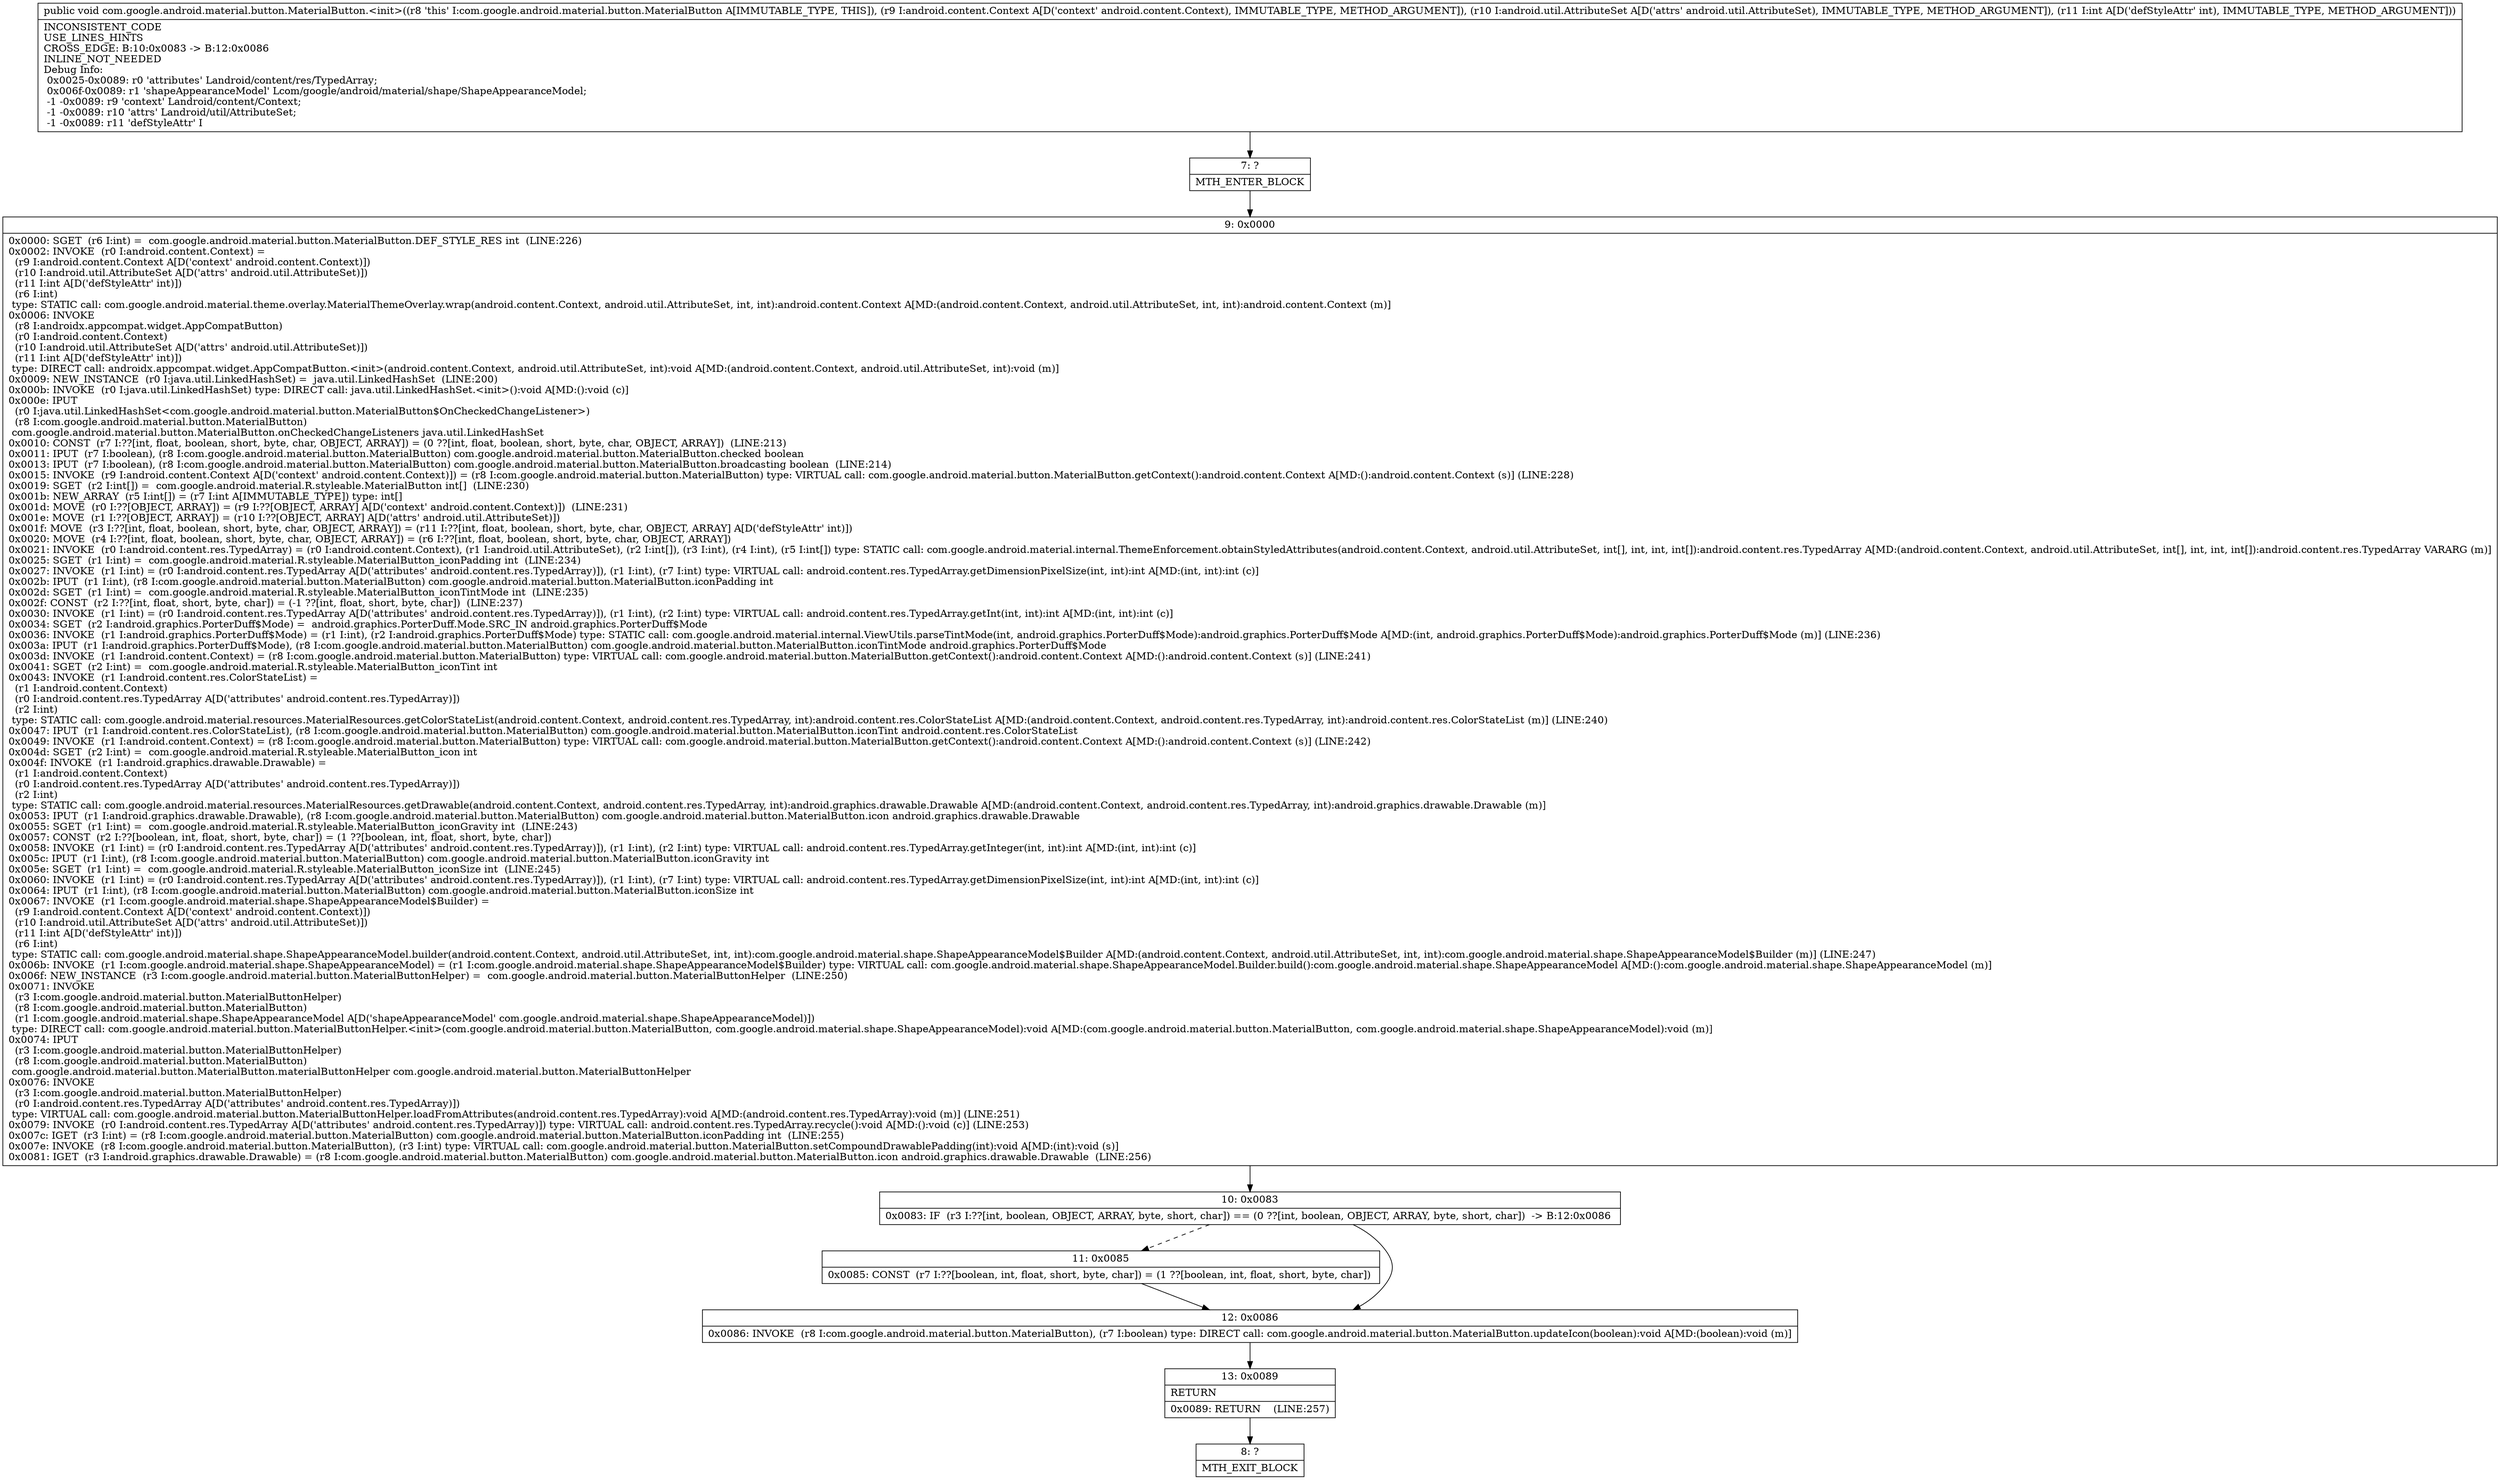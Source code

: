 digraph "CFG forcom.google.android.material.button.MaterialButton.\<init\>(Landroid\/content\/Context;Landroid\/util\/AttributeSet;I)V" {
Node_7 [shape=record,label="{7\:\ ?|MTH_ENTER_BLOCK\l}"];
Node_9 [shape=record,label="{9\:\ 0x0000|0x0000: SGET  (r6 I:int) =  com.google.android.material.button.MaterialButton.DEF_STYLE_RES int  (LINE:226)\l0x0002: INVOKE  (r0 I:android.content.Context) = \l  (r9 I:android.content.Context A[D('context' android.content.Context)])\l  (r10 I:android.util.AttributeSet A[D('attrs' android.util.AttributeSet)])\l  (r11 I:int A[D('defStyleAttr' int)])\l  (r6 I:int)\l type: STATIC call: com.google.android.material.theme.overlay.MaterialThemeOverlay.wrap(android.content.Context, android.util.AttributeSet, int, int):android.content.Context A[MD:(android.content.Context, android.util.AttributeSet, int, int):android.content.Context (m)]\l0x0006: INVOKE  \l  (r8 I:androidx.appcompat.widget.AppCompatButton)\l  (r0 I:android.content.Context)\l  (r10 I:android.util.AttributeSet A[D('attrs' android.util.AttributeSet)])\l  (r11 I:int A[D('defStyleAttr' int)])\l type: DIRECT call: androidx.appcompat.widget.AppCompatButton.\<init\>(android.content.Context, android.util.AttributeSet, int):void A[MD:(android.content.Context, android.util.AttributeSet, int):void (m)]\l0x0009: NEW_INSTANCE  (r0 I:java.util.LinkedHashSet) =  java.util.LinkedHashSet  (LINE:200)\l0x000b: INVOKE  (r0 I:java.util.LinkedHashSet) type: DIRECT call: java.util.LinkedHashSet.\<init\>():void A[MD:():void (c)]\l0x000e: IPUT  \l  (r0 I:java.util.LinkedHashSet\<com.google.android.material.button.MaterialButton$OnCheckedChangeListener\>)\l  (r8 I:com.google.android.material.button.MaterialButton)\l com.google.android.material.button.MaterialButton.onCheckedChangeListeners java.util.LinkedHashSet \l0x0010: CONST  (r7 I:??[int, float, boolean, short, byte, char, OBJECT, ARRAY]) = (0 ??[int, float, boolean, short, byte, char, OBJECT, ARRAY])  (LINE:213)\l0x0011: IPUT  (r7 I:boolean), (r8 I:com.google.android.material.button.MaterialButton) com.google.android.material.button.MaterialButton.checked boolean \l0x0013: IPUT  (r7 I:boolean), (r8 I:com.google.android.material.button.MaterialButton) com.google.android.material.button.MaterialButton.broadcasting boolean  (LINE:214)\l0x0015: INVOKE  (r9 I:android.content.Context A[D('context' android.content.Context)]) = (r8 I:com.google.android.material.button.MaterialButton) type: VIRTUAL call: com.google.android.material.button.MaterialButton.getContext():android.content.Context A[MD:():android.content.Context (s)] (LINE:228)\l0x0019: SGET  (r2 I:int[]) =  com.google.android.material.R.styleable.MaterialButton int[]  (LINE:230)\l0x001b: NEW_ARRAY  (r5 I:int[]) = (r7 I:int A[IMMUTABLE_TYPE]) type: int[] \l0x001d: MOVE  (r0 I:??[OBJECT, ARRAY]) = (r9 I:??[OBJECT, ARRAY] A[D('context' android.content.Context)])  (LINE:231)\l0x001e: MOVE  (r1 I:??[OBJECT, ARRAY]) = (r10 I:??[OBJECT, ARRAY] A[D('attrs' android.util.AttributeSet)]) \l0x001f: MOVE  (r3 I:??[int, float, boolean, short, byte, char, OBJECT, ARRAY]) = (r11 I:??[int, float, boolean, short, byte, char, OBJECT, ARRAY] A[D('defStyleAttr' int)]) \l0x0020: MOVE  (r4 I:??[int, float, boolean, short, byte, char, OBJECT, ARRAY]) = (r6 I:??[int, float, boolean, short, byte, char, OBJECT, ARRAY]) \l0x0021: INVOKE  (r0 I:android.content.res.TypedArray) = (r0 I:android.content.Context), (r1 I:android.util.AttributeSet), (r2 I:int[]), (r3 I:int), (r4 I:int), (r5 I:int[]) type: STATIC call: com.google.android.material.internal.ThemeEnforcement.obtainStyledAttributes(android.content.Context, android.util.AttributeSet, int[], int, int, int[]):android.content.res.TypedArray A[MD:(android.content.Context, android.util.AttributeSet, int[], int, int, int[]):android.content.res.TypedArray VARARG (m)]\l0x0025: SGET  (r1 I:int) =  com.google.android.material.R.styleable.MaterialButton_iconPadding int  (LINE:234)\l0x0027: INVOKE  (r1 I:int) = (r0 I:android.content.res.TypedArray A[D('attributes' android.content.res.TypedArray)]), (r1 I:int), (r7 I:int) type: VIRTUAL call: android.content.res.TypedArray.getDimensionPixelSize(int, int):int A[MD:(int, int):int (c)]\l0x002b: IPUT  (r1 I:int), (r8 I:com.google.android.material.button.MaterialButton) com.google.android.material.button.MaterialButton.iconPadding int \l0x002d: SGET  (r1 I:int) =  com.google.android.material.R.styleable.MaterialButton_iconTintMode int  (LINE:235)\l0x002f: CONST  (r2 I:??[int, float, short, byte, char]) = (\-1 ??[int, float, short, byte, char])  (LINE:237)\l0x0030: INVOKE  (r1 I:int) = (r0 I:android.content.res.TypedArray A[D('attributes' android.content.res.TypedArray)]), (r1 I:int), (r2 I:int) type: VIRTUAL call: android.content.res.TypedArray.getInt(int, int):int A[MD:(int, int):int (c)]\l0x0034: SGET  (r2 I:android.graphics.PorterDuff$Mode) =  android.graphics.PorterDuff.Mode.SRC_IN android.graphics.PorterDuff$Mode \l0x0036: INVOKE  (r1 I:android.graphics.PorterDuff$Mode) = (r1 I:int), (r2 I:android.graphics.PorterDuff$Mode) type: STATIC call: com.google.android.material.internal.ViewUtils.parseTintMode(int, android.graphics.PorterDuff$Mode):android.graphics.PorterDuff$Mode A[MD:(int, android.graphics.PorterDuff$Mode):android.graphics.PorterDuff$Mode (m)] (LINE:236)\l0x003a: IPUT  (r1 I:android.graphics.PorterDuff$Mode), (r8 I:com.google.android.material.button.MaterialButton) com.google.android.material.button.MaterialButton.iconTintMode android.graphics.PorterDuff$Mode \l0x003d: INVOKE  (r1 I:android.content.Context) = (r8 I:com.google.android.material.button.MaterialButton) type: VIRTUAL call: com.google.android.material.button.MaterialButton.getContext():android.content.Context A[MD:():android.content.Context (s)] (LINE:241)\l0x0041: SGET  (r2 I:int) =  com.google.android.material.R.styleable.MaterialButton_iconTint int \l0x0043: INVOKE  (r1 I:android.content.res.ColorStateList) = \l  (r1 I:android.content.Context)\l  (r0 I:android.content.res.TypedArray A[D('attributes' android.content.res.TypedArray)])\l  (r2 I:int)\l type: STATIC call: com.google.android.material.resources.MaterialResources.getColorStateList(android.content.Context, android.content.res.TypedArray, int):android.content.res.ColorStateList A[MD:(android.content.Context, android.content.res.TypedArray, int):android.content.res.ColorStateList (m)] (LINE:240)\l0x0047: IPUT  (r1 I:android.content.res.ColorStateList), (r8 I:com.google.android.material.button.MaterialButton) com.google.android.material.button.MaterialButton.iconTint android.content.res.ColorStateList \l0x0049: INVOKE  (r1 I:android.content.Context) = (r8 I:com.google.android.material.button.MaterialButton) type: VIRTUAL call: com.google.android.material.button.MaterialButton.getContext():android.content.Context A[MD:():android.content.Context (s)] (LINE:242)\l0x004d: SGET  (r2 I:int) =  com.google.android.material.R.styleable.MaterialButton_icon int \l0x004f: INVOKE  (r1 I:android.graphics.drawable.Drawable) = \l  (r1 I:android.content.Context)\l  (r0 I:android.content.res.TypedArray A[D('attributes' android.content.res.TypedArray)])\l  (r2 I:int)\l type: STATIC call: com.google.android.material.resources.MaterialResources.getDrawable(android.content.Context, android.content.res.TypedArray, int):android.graphics.drawable.Drawable A[MD:(android.content.Context, android.content.res.TypedArray, int):android.graphics.drawable.Drawable (m)]\l0x0053: IPUT  (r1 I:android.graphics.drawable.Drawable), (r8 I:com.google.android.material.button.MaterialButton) com.google.android.material.button.MaterialButton.icon android.graphics.drawable.Drawable \l0x0055: SGET  (r1 I:int) =  com.google.android.material.R.styleable.MaterialButton_iconGravity int  (LINE:243)\l0x0057: CONST  (r2 I:??[boolean, int, float, short, byte, char]) = (1 ??[boolean, int, float, short, byte, char]) \l0x0058: INVOKE  (r1 I:int) = (r0 I:android.content.res.TypedArray A[D('attributes' android.content.res.TypedArray)]), (r1 I:int), (r2 I:int) type: VIRTUAL call: android.content.res.TypedArray.getInteger(int, int):int A[MD:(int, int):int (c)]\l0x005c: IPUT  (r1 I:int), (r8 I:com.google.android.material.button.MaterialButton) com.google.android.material.button.MaterialButton.iconGravity int \l0x005e: SGET  (r1 I:int) =  com.google.android.material.R.styleable.MaterialButton_iconSize int  (LINE:245)\l0x0060: INVOKE  (r1 I:int) = (r0 I:android.content.res.TypedArray A[D('attributes' android.content.res.TypedArray)]), (r1 I:int), (r7 I:int) type: VIRTUAL call: android.content.res.TypedArray.getDimensionPixelSize(int, int):int A[MD:(int, int):int (c)]\l0x0064: IPUT  (r1 I:int), (r8 I:com.google.android.material.button.MaterialButton) com.google.android.material.button.MaterialButton.iconSize int \l0x0067: INVOKE  (r1 I:com.google.android.material.shape.ShapeAppearanceModel$Builder) = \l  (r9 I:android.content.Context A[D('context' android.content.Context)])\l  (r10 I:android.util.AttributeSet A[D('attrs' android.util.AttributeSet)])\l  (r11 I:int A[D('defStyleAttr' int)])\l  (r6 I:int)\l type: STATIC call: com.google.android.material.shape.ShapeAppearanceModel.builder(android.content.Context, android.util.AttributeSet, int, int):com.google.android.material.shape.ShapeAppearanceModel$Builder A[MD:(android.content.Context, android.util.AttributeSet, int, int):com.google.android.material.shape.ShapeAppearanceModel$Builder (m)] (LINE:247)\l0x006b: INVOKE  (r1 I:com.google.android.material.shape.ShapeAppearanceModel) = (r1 I:com.google.android.material.shape.ShapeAppearanceModel$Builder) type: VIRTUAL call: com.google.android.material.shape.ShapeAppearanceModel.Builder.build():com.google.android.material.shape.ShapeAppearanceModel A[MD:():com.google.android.material.shape.ShapeAppearanceModel (m)]\l0x006f: NEW_INSTANCE  (r3 I:com.google.android.material.button.MaterialButtonHelper) =  com.google.android.material.button.MaterialButtonHelper  (LINE:250)\l0x0071: INVOKE  \l  (r3 I:com.google.android.material.button.MaterialButtonHelper)\l  (r8 I:com.google.android.material.button.MaterialButton)\l  (r1 I:com.google.android.material.shape.ShapeAppearanceModel A[D('shapeAppearanceModel' com.google.android.material.shape.ShapeAppearanceModel)])\l type: DIRECT call: com.google.android.material.button.MaterialButtonHelper.\<init\>(com.google.android.material.button.MaterialButton, com.google.android.material.shape.ShapeAppearanceModel):void A[MD:(com.google.android.material.button.MaterialButton, com.google.android.material.shape.ShapeAppearanceModel):void (m)]\l0x0074: IPUT  \l  (r3 I:com.google.android.material.button.MaterialButtonHelper)\l  (r8 I:com.google.android.material.button.MaterialButton)\l com.google.android.material.button.MaterialButton.materialButtonHelper com.google.android.material.button.MaterialButtonHelper \l0x0076: INVOKE  \l  (r3 I:com.google.android.material.button.MaterialButtonHelper)\l  (r0 I:android.content.res.TypedArray A[D('attributes' android.content.res.TypedArray)])\l type: VIRTUAL call: com.google.android.material.button.MaterialButtonHelper.loadFromAttributes(android.content.res.TypedArray):void A[MD:(android.content.res.TypedArray):void (m)] (LINE:251)\l0x0079: INVOKE  (r0 I:android.content.res.TypedArray A[D('attributes' android.content.res.TypedArray)]) type: VIRTUAL call: android.content.res.TypedArray.recycle():void A[MD:():void (c)] (LINE:253)\l0x007c: IGET  (r3 I:int) = (r8 I:com.google.android.material.button.MaterialButton) com.google.android.material.button.MaterialButton.iconPadding int  (LINE:255)\l0x007e: INVOKE  (r8 I:com.google.android.material.button.MaterialButton), (r3 I:int) type: VIRTUAL call: com.google.android.material.button.MaterialButton.setCompoundDrawablePadding(int):void A[MD:(int):void (s)]\l0x0081: IGET  (r3 I:android.graphics.drawable.Drawable) = (r8 I:com.google.android.material.button.MaterialButton) com.google.android.material.button.MaterialButton.icon android.graphics.drawable.Drawable  (LINE:256)\l}"];
Node_10 [shape=record,label="{10\:\ 0x0083|0x0083: IF  (r3 I:??[int, boolean, OBJECT, ARRAY, byte, short, char]) == (0 ??[int, boolean, OBJECT, ARRAY, byte, short, char])  \-\> B:12:0x0086 \l}"];
Node_11 [shape=record,label="{11\:\ 0x0085|0x0085: CONST  (r7 I:??[boolean, int, float, short, byte, char]) = (1 ??[boolean, int, float, short, byte, char]) \l}"];
Node_12 [shape=record,label="{12\:\ 0x0086|0x0086: INVOKE  (r8 I:com.google.android.material.button.MaterialButton), (r7 I:boolean) type: DIRECT call: com.google.android.material.button.MaterialButton.updateIcon(boolean):void A[MD:(boolean):void (m)]\l}"];
Node_13 [shape=record,label="{13\:\ 0x0089|RETURN\l|0x0089: RETURN    (LINE:257)\l}"];
Node_8 [shape=record,label="{8\:\ ?|MTH_EXIT_BLOCK\l}"];
MethodNode[shape=record,label="{public void com.google.android.material.button.MaterialButton.\<init\>((r8 'this' I:com.google.android.material.button.MaterialButton A[IMMUTABLE_TYPE, THIS]), (r9 I:android.content.Context A[D('context' android.content.Context), IMMUTABLE_TYPE, METHOD_ARGUMENT]), (r10 I:android.util.AttributeSet A[D('attrs' android.util.AttributeSet), IMMUTABLE_TYPE, METHOD_ARGUMENT]), (r11 I:int A[D('defStyleAttr' int), IMMUTABLE_TYPE, METHOD_ARGUMENT]))  | INCONSISTENT_CODE\lUSE_LINES_HINTS\lCROSS_EDGE: B:10:0x0083 \-\> B:12:0x0086\lINLINE_NOT_NEEDED\lDebug Info:\l  0x0025\-0x0089: r0 'attributes' Landroid\/content\/res\/TypedArray;\l  0x006f\-0x0089: r1 'shapeAppearanceModel' Lcom\/google\/android\/material\/shape\/ShapeAppearanceModel;\l  \-1 \-0x0089: r9 'context' Landroid\/content\/Context;\l  \-1 \-0x0089: r10 'attrs' Landroid\/util\/AttributeSet;\l  \-1 \-0x0089: r11 'defStyleAttr' I\l}"];
MethodNode -> Node_7;Node_7 -> Node_9;
Node_9 -> Node_10;
Node_10 -> Node_11[style=dashed];
Node_10 -> Node_12;
Node_11 -> Node_12;
Node_12 -> Node_13;
Node_13 -> Node_8;
}

